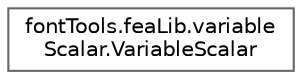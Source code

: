 digraph "Graphical Class Hierarchy"
{
 // LATEX_PDF_SIZE
  bgcolor="transparent";
  edge [fontname=Helvetica,fontsize=10,labelfontname=Helvetica,labelfontsize=10];
  node [fontname=Helvetica,fontsize=10,shape=box,height=0.2,width=0.4];
  rankdir="LR";
  Node0 [id="Node000000",label="fontTools.feaLib.variable\lScalar.VariableScalar",height=0.2,width=0.4,color="grey40", fillcolor="white", style="filled",URL="$dd/dd8/classfontTools_1_1feaLib_1_1variableScalar_1_1VariableScalar.html",tooltip=" "];
}
